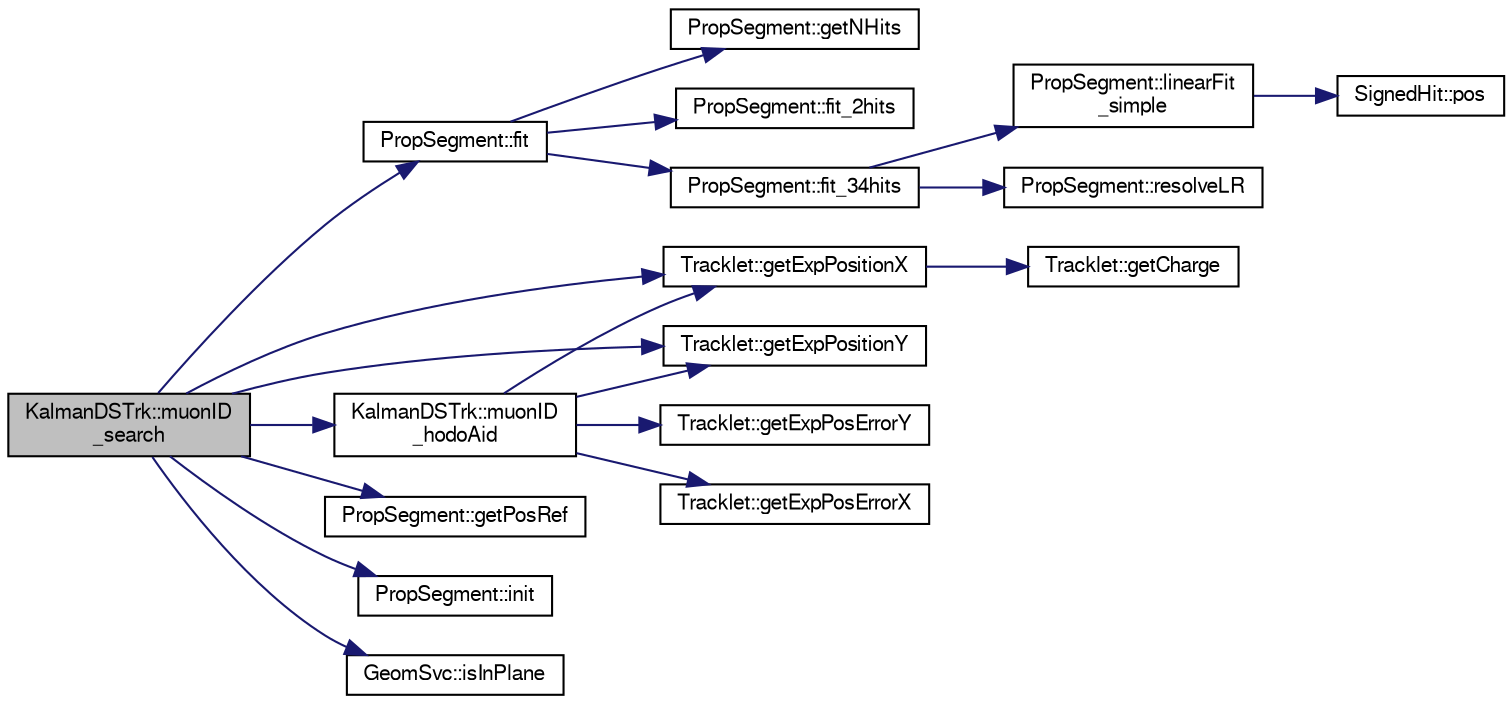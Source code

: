 digraph "KalmanDSTrk::muonID_search"
{
  bgcolor="transparent";
  edge [fontname="FreeSans",fontsize="10",labelfontname="FreeSans",labelfontsize="10"];
  node [fontname="FreeSans",fontsize="10",shape=record];
  rankdir="LR";
  Node1 [label="KalmanDSTrk::muonID\l_search",height=0.2,width=0.4,color="black", fillcolor="grey75", style="filled" fontcolor="black"];
  Node1 -> Node2 [color="midnightblue",fontsize="10",style="solid",fontname="FreeSans"];
  Node2 [label="PropSegment::fit",height=0.2,width=0.4,color="black",URL="$d0/d1e/classPropSegment.html#a50efd15badce32c007c6e1178b2ce977"];
  Node2 -> Node3 [color="midnightblue",fontsize="10",style="solid",fontname="FreeSans"];
  Node3 [label="PropSegment::getNHits",height=0.2,width=0.4,color="black",URL="$d0/d1e/classPropSegment.html#a9642b31a718683d585cc9f92e0e372c5"];
  Node2 -> Node4 [color="midnightblue",fontsize="10",style="solid",fontname="FreeSans"];
  Node4 [label="PropSegment::fit_2hits",height=0.2,width=0.4,color="black",URL="$d0/d1e/classPropSegment.html#ad850340623d574dc60447e572794b798"];
  Node2 -> Node5 [color="midnightblue",fontsize="10",style="solid",fontname="FreeSans"];
  Node5 [label="PropSegment::fit_34hits",height=0.2,width=0.4,color="black",URL="$d0/d1e/classPropSegment.html#aca28cdf1a12ff0d4a0c58a5fbd595dff"];
  Node5 -> Node6 [color="midnightblue",fontsize="10",style="solid",fontname="FreeSans"];
  Node6 [label="PropSegment::resolveLR",height=0.2,width=0.4,color="black",URL="$d0/d1e/classPropSegment.html#a81e4f482e41368e5d21508ec8f4a765f"];
  Node5 -> Node7 [color="midnightblue",fontsize="10",style="solid",fontname="FreeSans"];
  Node7 [label="PropSegment::linearFit\l_simple",height=0.2,width=0.4,color="black",URL="$d0/d1e/classPropSegment.html#aff06825f6828f0eb58be0ea6ae8ec805"];
  Node7 -> Node8 [color="midnightblue",fontsize="10",style="solid",fontname="FreeSans"];
  Node8 [label="SignedHit::pos",height=0.2,width=0.4,color="black",URL="$de/d45/classSignedHit.html#aa752a613465f50fc640689c0b3eb99b5"];
  Node1 -> Node9 [color="midnightblue",fontsize="10",style="solid",fontname="FreeSans"];
  Node9 [label="Tracklet::getExpPositionX",height=0.2,width=0.4,color="black",URL="$d2/d26/classTracklet.html#a34dc65d53a8d13dd4f2cf35ee7f24573"];
  Node9 -> Node10 [color="midnightblue",fontsize="10",style="solid",fontname="FreeSans"];
  Node10 [label="Tracklet::getCharge",height=0.2,width=0.4,color="black",URL="$d2/d26/classTracklet.html#a1f2be06375c110356dabc35f1033ea73"];
  Node1 -> Node11 [color="midnightblue",fontsize="10",style="solid",fontname="FreeSans"];
  Node11 [label="Tracklet::getExpPositionY",height=0.2,width=0.4,color="black",URL="$d2/d26/classTracklet.html#acfa229de89a95c51f515f9fec5763108"];
  Node1 -> Node12 [color="midnightblue",fontsize="10",style="solid",fontname="FreeSans"];
  Node12 [label="PropSegment::getPosRef",height=0.2,width=0.4,color="black",URL="$d0/d1e/classPropSegment.html#ad8797756258f7ed1eabb98fe5c94f4a7"];
  Node1 -> Node13 [color="midnightblue",fontsize="10",style="solid",fontname="FreeSans"];
  Node13 [label="PropSegment::init",height=0.2,width=0.4,color="black",URL="$d0/d1e/classPropSegment.html#aa982f265d5ce4efbe42e5dbaabd0a559"];
  Node1 -> Node14 [color="midnightblue",fontsize="10",style="solid",fontname="FreeSans"];
  Node14 [label="GeomSvc::isInPlane",height=0.2,width=0.4,color="black",URL="$d0/da0/classGeomSvc.html#aeb39d8892e1abc38eaf32608b0db0a20",tooltip="See if a point is in a plane. "];
  Node1 -> Node15 [color="midnightblue",fontsize="10",style="solid",fontname="FreeSans"];
  Node15 [label="KalmanDSTrk::muonID\l_hodoAid",height=0.2,width=0.4,color="black",URL="$db/daa/classKalmanDSTrk.html#a4b3c56c9abbdcc00ab0c79205b9aa82b"];
  Node15 -> Node16 [color="midnightblue",fontsize="10",style="solid",fontname="FreeSans"];
  Node16 [label="Tracklet::getExpPosErrorX",height=0.2,width=0.4,color="black",URL="$d2/d26/classTracklet.html#ad25a91b7c2a619e3b9a59358626b181b"];
  Node15 -> Node17 [color="midnightblue",fontsize="10",style="solid",fontname="FreeSans"];
  Node17 [label="Tracklet::getExpPosErrorY",height=0.2,width=0.4,color="black",URL="$d2/d26/classTracklet.html#ae1ac06ed407411fa5aedd42e5ca1d710"];
  Node15 -> Node9 [color="midnightblue",fontsize="10",style="solid",fontname="FreeSans"];
  Node15 -> Node11 [color="midnightblue",fontsize="10",style="solid",fontname="FreeSans"];
}
